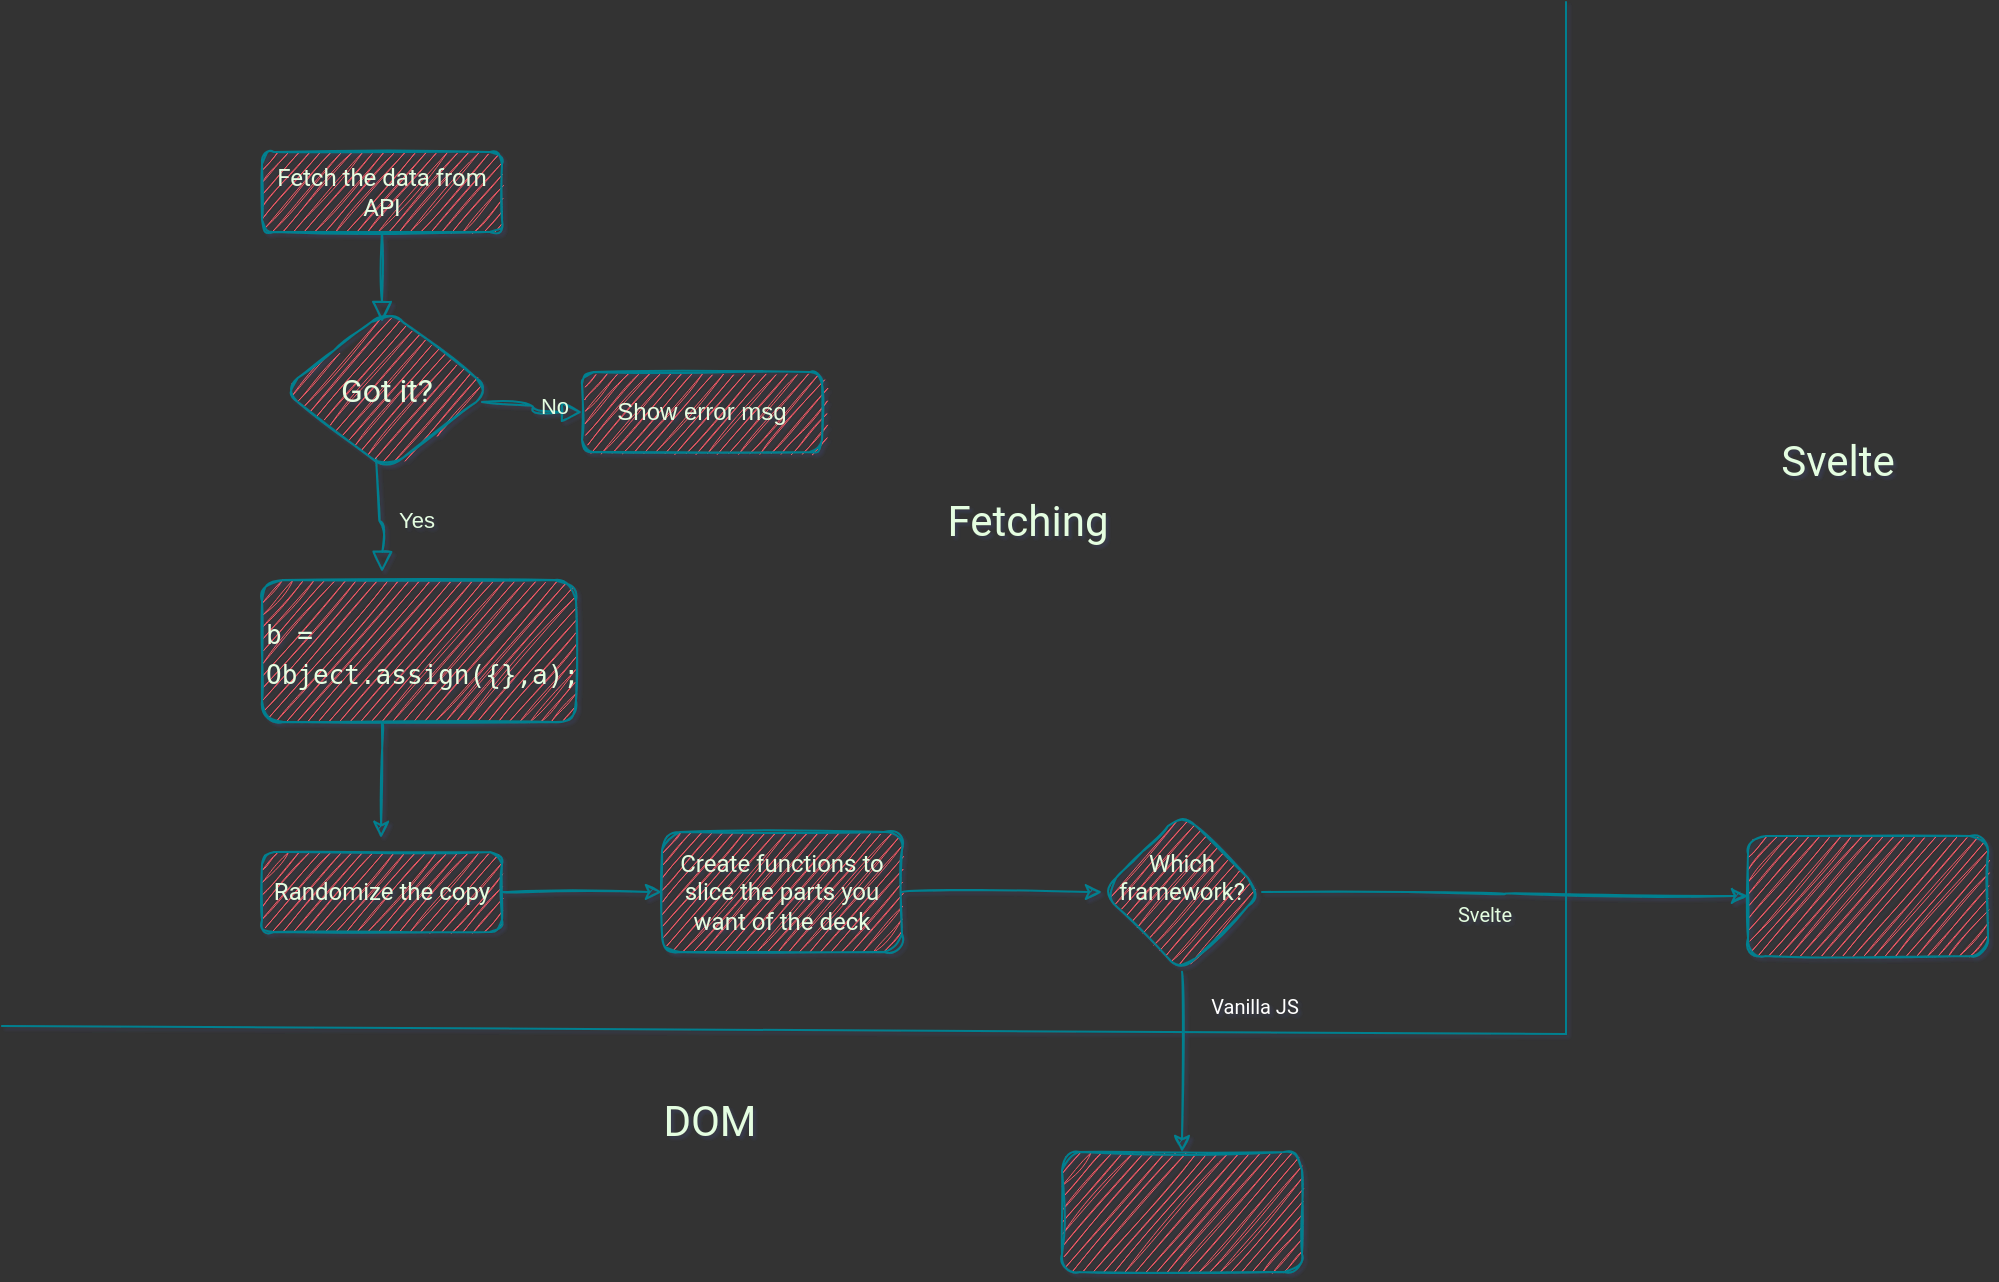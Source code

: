<mxfile version="17.1.3" type="github">
  <diagram id="C5RBs43oDa-KdzZeNtuy" name="Page-1">
    <mxGraphModel dx="526" dy="423" grid="0" gridSize="11" guides="1" tooltips="1" connect="1" arrows="1" fold="1" page="1" pageScale="1" pageWidth="827" pageHeight="1169" background="#333333" math="0" shadow="1">
      <root>
        <mxCell id="WIyWlLk6GJQsqaUBKTNV-0" />
        <mxCell id="WIyWlLk6GJQsqaUBKTNV-1" parent="WIyWlLk6GJQsqaUBKTNV-0" />
        <mxCell id="WIyWlLk6GJQsqaUBKTNV-2" value="" style="rounded=1;html=1;jettySize=auto;orthogonalLoop=1;fontSize=11;endArrow=block;endFill=0;endSize=8;strokeWidth=1;shadow=0;labelBackgroundColor=none;edgeStyle=orthogonalEdgeStyle;strokeColor=#028090;fontColor=#E4FDE1;sketch=1;curved=1;" parent="WIyWlLk6GJQsqaUBKTNV-1" source="WIyWlLk6GJQsqaUBKTNV-3" edge="1">
          <mxGeometry relative="1" as="geometry">
            <mxPoint x="220" y="165" as="targetPoint" />
          </mxGeometry>
        </mxCell>
        <mxCell id="WIyWlLk6GJQsqaUBKTNV-3" value="Fetch the data from API" style="rounded=1;whiteSpace=wrap;html=1;fontSize=12;glass=0;strokeWidth=1;shadow=0;fillColor=#F45B69;strokeColor=#028090;fontColor=#E4FDE1;sketch=1;fontFamily=Roboto;fontSource=https%3A%2F%2Ffonts.googleapis.com%2Fcss%3Ffamily%3DRoboto;" parent="WIyWlLk6GJQsqaUBKTNV-1" vertex="1">
          <mxGeometry x="160" y="80" width="120" height="40" as="geometry" />
        </mxCell>
        <mxCell id="WIyWlLk6GJQsqaUBKTNV-4" value="Yes" style="rounded=1;html=1;jettySize=auto;orthogonalLoop=1;fontSize=11;endArrow=block;endFill=0;endSize=8;strokeWidth=1;shadow=0;labelBackgroundColor=none;edgeStyle=orthogonalEdgeStyle;strokeColor=#028090;fontColor=#E4FDE1;sketch=1;curved=1;exitX=0.448;exitY=0.925;exitDx=0;exitDy=0;exitPerimeter=0;" parent="WIyWlLk6GJQsqaUBKTNV-1" source="QAQG1bXOjU2wvJHP3KG0-1" edge="1">
          <mxGeometry y="20" relative="1" as="geometry">
            <mxPoint as="offset" />
            <mxPoint x="220" y="245" as="sourcePoint" />
            <mxPoint x="220" y="290" as="targetPoint" />
          </mxGeometry>
        </mxCell>
        <mxCell id="WIyWlLk6GJQsqaUBKTNV-5" value="No" style="edgeStyle=orthogonalEdgeStyle;rounded=1;html=1;jettySize=auto;orthogonalLoop=1;fontSize=11;endArrow=block;endFill=0;endSize=8;strokeWidth=1;shadow=0;labelBackgroundColor=none;strokeColor=#028090;fontColor=#E4FDE1;sketch=1;curved=1;" parent="WIyWlLk6GJQsqaUBKTNV-1" target="WIyWlLk6GJQsqaUBKTNV-7" edge="1">
          <mxGeometry y="10" relative="1" as="geometry">
            <mxPoint as="offset" />
            <mxPoint x="270" y="205" as="sourcePoint" />
          </mxGeometry>
        </mxCell>
        <mxCell id="WIyWlLk6GJQsqaUBKTNV-7" value="Show error msg" style="rounded=1;whiteSpace=wrap;html=1;fontSize=12;glass=0;strokeWidth=1;shadow=0;fillColor=#F45B69;strokeColor=#028090;fontColor=#E4FDE1;sketch=1;" parent="WIyWlLk6GJQsqaUBKTNV-1" vertex="1">
          <mxGeometry x="320" y="190" width="120" height="40" as="geometry" />
        </mxCell>
        <mxCell id="QAQG1bXOjU2wvJHP3KG0-9" value="" style="edgeStyle=orthogonalEdgeStyle;curved=1;rounded=1;sketch=1;orthogonalLoop=1;jettySize=auto;html=1;fontFamily=Roboto;fontSource=https%3A%2F%2Ffonts.googleapis.com%2Fcss%3Ffamily%3DRoboto;fontSize=13;fontColor=#E4FDE1;strokeColor=#028090;fillColor=#F45B69;" parent="WIyWlLk6GJQsqaUBKTNV-1" source="WIyWlLk6GJQsqaUBKTNV-11" target="QAQG1bXOjU2wvJHP3KG0-8" edge="1">
          <mxGeometry relative="1" as="geometry" />
        </mxCell>
        <mxCell id="WIyWlLk6GJQsqaUBKTNV-11" value="&lt;font data-font-src=&quot;https://fonts.googleapis.com/css?family=Roboto&quot; face=&quot;Roboto&quot;&gt;Randomize the copy&lt;/font&gt;" style="rounded=1;whiteSpace=wrap;html=1;fontSize=12;glass=0;strokeWidth=1;shadow=0;fillColor=#F45B69;strokeColor=#028090;fontColor=#E4FDE1;sketch=1;" parent="WIyWlLk6GJQsqaUBKTNV-1" vertex="1">
          <mxGeometry x="160" y="430" width="120" height="40" as="geometry" />
        </mxCell>
        <mxCell id="QAQG1bXOjU2wvJHP3KG0-1" value="Got it?" style="rhombus;whiteSpace=wrap;html=1;rounded=1;sketch=1;fontFamily=Roboto;fontSource=https%3A%2F%2Ffonts.googleapis.com%2Fcss%3Ffamily%3DRoboto;fontSize=16;fontColor=#E4FDE1;strokeColor=#028090;fillColor=#F45B69;" parent="WIyWlLk6GJQsqaUBKTNV-1" vertex="1">
          <mxGeometry x="170" y="159" width="105" height="80" as="geometry" />
        </mxCell>
        <mxCell id="QAQG1bXOjU2wvJHP3KG0-3" value="&lt;div align=&quot;left&quot;&gt;&lt;font style=&quot;font-size: 13px&quot;&gt;&lt;code&gt;b = Object.assign({},a);&lt;/code&gt;&lt;/font&gt;&lt;/div&gt;" style="rounded=1;whiteSpace=wrap;html=1;sketch=1;fontFamily=Roboto;fontSource=https%3A%2F%2Ffonts.googleapis.com%2Fcss%3Ffamily%3DRoboto;fontSize=16;fontColor=#E4FDE1;strokeColor=#028090;fillColor=#F45B69;align=left;" parent="WIyWlLk6GJQsqaUBKTNV-1" vertex="1">
          <mxGeometry x="160" y="294" width="157" height="71" as="geometry" />
        </mxCell>
        <mxCell id="QAQG1bXOjU2wvJHP3KG0-7" value="" style="endArrow=classic;html=1;rounded=1;sketch=1;fontFamily=Roboto;fontSource=https%3A%2F%2Ffonts.googleapis.com%2Fcss%3Ffamily%3DRoboto;fontSize=13;fontColor=#E4FDE1;strokeColor=#028090;fillColor=#F45B69;curved=1;" parent="WIyWlLk6GJQsqaUBKTNV-1" edge="1">
          <mxGeometry width="50" height="50" relative="1" as="geometry">
            <mxPoint x="220" y="365" as="sourcePoint" />
            <mxPoint x="219.5" y="423" as="targetPoint" />
          </mxGeometry>
        </mxCell>
        <mxCell id="y4eV76DCp3P3suwO3RXU-3" value="" style="edgeStyle=orthogonalEdgeStyle;curved=1;rounded=1;sketch=1;orthogonalLoop=1;jettySize=auto;html=1;fontFamily=Roboto;fontSource=https%3A%2F%2Ffonts.googleapis.com%2Fcss%3Ffamily%3DRoboto;fontSize=21;fontColor=#E4FDE1;strokeColor=#028090;fillColor=#F45B69;" edge="1" parent="WIyWlLk6GJQsqaUBKTNV-1" source="QAQG1bXOjU2wvJHP3KG0-8" target="y4eV76DCp3P3suwO3RXU-2">
          <mxGeometry relative="1" as="geometry" />
        </mxCell>
        <mxCell id="QAQG1bXOjU2wvJHP3KG0-8" value="Create functions to slice the parts you want of the deck" style="whiteSpace=wrap;html=1;fillColor=#F45B69;strokeColor=#028090;fontColor=#E4FDE1;rounded=1;glass=0;strokeWidth=1;shadow=0;sketch=1;fontFamily=Roboto;fontSource=https%3A%2F%2Ffonts.googleapis.com%2Fcss%3Ffamily%3DRoboto;" parent="WIyWlLk6GJQsqaUBKTNV-1" vertex="1">
          <mxGeometry x="360" y="420" width="120" height="60" as="geometry" />
        </mxCell>
        <mxCell id="y4eV76DCp3P3suwO3RXU-0" value="" style="endArrow=none;html=1;rounded=1;sketch=1;fontFamily=Roboto;fontSource=https%3A%2F%2Ffonts.googleapis.com%2Fcss%3Ffamily%3DRoboto;fontSize=13;fontColor=#E4FDE1;strokeColor=#028090;fillColor=#F45B69;curved=1;" edge="1" parent="WIyWlLk6GJQsqaUBKTNV-1">
          <mxGeometry width="50" height="50" relative="1" as="geometry">
            <mxPoint x="30" y="517" as="sourcePoint" />
            <mxPoint x="812" y="521" as="targetPoint" />
          </mxGeometry>
        </mxCell>
        <mxCell id="y4eV76DCp3P3suwO3RXU-1" value="Fetching" style="text;html=1;strokeColor=none;fillColor=none;align=center;verticalAlign=middle;whiteSpace=wrap;rounded=0;sketch=1;fontFamily=Roboto;fontSource=https%3A%2F%2Ffonts.googleapis.com%2Fcss%3Ffamily%3DRoboto;fontSize=21;fontColor=#E4FDE1;" vertex="1" parent="WIyWlLk6GJQsqaUBKTNV-1">
          <mxGeometry x="513" y="250" width="60" height="30" as="geometry" />
        </mxCell>
        <mxCell id="y4eV76DCp3P3suwO3RXU-5" value="" style="edgeStyle=orthogonalEdgeStyle;curved=1;rounded=1;sketch=1;orthogonalLoop=1;jettySize=auto;html=1;fontFamily=Roboto;fontSource=https%3A%2F%2Ffonts.googleapis.com%2Fcss%3Ffamily%3DRoboto;fontSize=8;fontColor=#E4FDE1;strokeColor=#028090;fillColor=#F45B69;" edge="1" parent="WIyWlLk6GJQsqaUBKTNV-1" source="y4eV76DCp3P3suwO3RXU-2" target="y4eV76DCp3P3suwO3RXU-4">
          <mxGeometry relative="1" as="geometry" />
        </mxCell>
        <mxCell id="y4eV76DCp3P3suwO3RXU-12" value="Svelte" style="edgeLabel;html=1;align=center;verticalAlign=middle;resizable=0;points=[];fontSize=10;fontFamily=Roboto;fontColor=#E4FDE1;labelBackgroundColor=none;" vertex="1" connectable="0" parent="y4eV76DCp3P3suwO3RXU-5">
          <mxGeometry x="-0.739" y="-3" relative="1" as="geometry">
            <mxPoint x="79" y="8" as="offset" />
          </mxGeometry>
        </mxCell>
        <mxCell id="y4eV76DCp3P3suwO3RXU-7" value="" style="edgeStyle=orthogonalEdgeStyle;curved=1;rounded=1;sketch=1;orthogonalLoop=1;jettySize=auto;html=1;fontFamily=Roboto;fontSource=https%3A%2F%2Ffonts.googleapis.com%2Fcss%3Ffamily%3DRoboto;fontSize=21;fontColor=#E4FDE1;strokeColor=#028090;fillColor=#F45B69;" edge="1" parent="WIyWlLk6GJQsqaUBKTNV-1" source="y4eV76DCp3P3suwO3RXU-2" target="y4eV76DCp3P3suwO3RXU-6">
          <mxGeometry relative="1" as="geometry" />
        </mxCell>
        <mxCell id="y4eV76DCp3P3suwO3RXU-13" value="Vanilla JS" style="edgeLabel;html=1;align=center;verticalAlign=middle;resizable=0;points=[];fontSize=10;fontFamily=Roboto;fontColor=#FFFFFF;labelBackgroundColor=none;" vertex="1" connectable="0" parent="y4eV76DCp3P3suwO3RXU-7">
          <mxGeometry x="0.2" y="-1" relative="1" as="geometry">
            <mxPoint x="37" y="-37" as="offset" />
          </mxGeometry>
        </mxCell>
        <mxCell id="y4eV76DCp3P3suwO3RXU-2" value="&lt;div&gt;Which framework?&lt;/div&gt;&lt;div&gt;&lt;br&gt;&lt;/div&gt;" style="rhombus;whiteSpace=wrap;html=1;fontFamily=Roboto;fillColor=#F45B69;strokeColor=#028090;fontColor=#E4FDE1;rounded=1;glass=0;strokeWidth=1;shadow=0;sketch=1;fontSource=https%3A%2F%2Ffonts.googleapis.com%2Fcss%3Ffamily%3DRoboto;" vertex="1" parent="WIyWlLk6GJQsqaUBKTNV-1">
          <mxGeometry x="580" y="410" width="80" height="80" as="geometry" />
        </mxCell>
        <mxCell id="y4eV76DCp3P3suwO3RXU-4" value="" style="whiteSpace=wrap;html=1;fontFamily=Roboto;fillColor=#F45B69;strokeColor=#028090;fontColor=#E4FDE1;rounded=1;glass=0;strokeWidth=1;shadow=0;sketch=1;fontSource=https%3A%2F%2Ffonts.googleapis.com%2Fcss%3Ffamily%3DRoboto;" vertex="1" parent="WIyWlLk6GJQsqaUBKTNV-1">
          <mxGeometry x="903" y="422" width="120" height="60" as="geometry" />
        </mxCell>
        <mxCell id="y4eV76DCp3P3suwO3RXU-6" value="" style="whiteSpace=wrap;html=1;fontFamily=Roboto;fillColor=#F45B69;strokeColor=#028090;fontColor=#E4FDE1;rounded=1;glass=0;strokeWidth=1;shadow=0;sketch=1;fontSource=https%3A%2F%2Ffonts.googleapis.com%2Fcss%3Ffamily%3DRoboto;" vertex="1" parent="WIyWlLk6GJQsqaUBKTNV-1">
          <mxGeometry x="560" y="580" width="120" height="60" as="geometry" />
        </mxCell>
        <mxCell id="y4eV76DCp3P3suwO3RXU-8" value="" style="endArrow=none;html=1;rounded=1;sketch=1;fontFamily=Roboto;fontSource=https%3A%2F%2Ffonts.googleapis.com%2Fcss%3Ffamily%3DRoboto;fontSize=21;fontColor=#E4FDE1;strokeColor=#028090;fillColor=#F45B69;curved=1;" edge="1" parent="WIyWlLk6GJQsqaUBKTNV-1">
          <mxGeometry width="50" height="50" relative="1" as="geometry">
            <mxPoint x="812" y="521" as="sourcePoint" />
            <mxPoint x="812" y="5" as="targetPoint" />
          </mxGeometry>
        </mxCell>
        <mxCell id="y4eV76DCp3P3suwO3RXU-9" value="Svelte" style="text;html=1;strokeColor=none;fillColor=none;align=center;verticalAlign=middle;whiteSpace=wrap;rounded=0;sketch=1;fontFamily=Roboto;fontSource=https%3A%2F%2Ffonts.googleapis.com%2Fcss%3Ffamily%3DRoboto;fontSize=21;fontColor=#E4FDE1;" vertex="1" parent="WIyWlLk6GJQsqaUBKTNV-1">
          <mxGeometry x="918" y="220" width="60" height="30" as="geometry" />
        </mxCell>
        <mxCell id="y4eV76DCp3P3suwO3RXU-10" value="DOM" style="text;html=1;strokeColor=none;fillColor=none;align=center;verticalAlign=middle;whiteSpace=wrap;rounded=0;sketch=1;fontFamily=Roboto;fontSource=https%3A%2F%2Ffonts.googleapis.com%2Fcss%3Ffamily%3DRoboto;fontSize=21;fontColor=#E4FDE1;" vertex="1" parent="WIyWlLk6GJQsqaUBKTNV-1">
          <mxGeometry x="354" y="550" width="60" height="30" as="geometry" />
        </mxCell>
      </root>
    </mxGraphModel>
  </diagram>
</mxfile>
